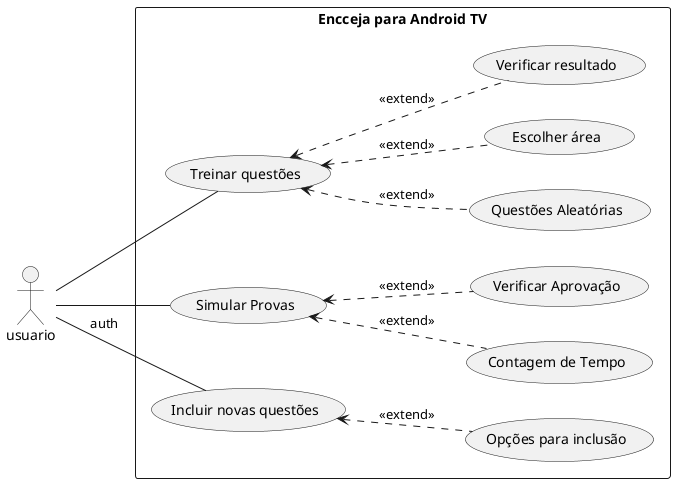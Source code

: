 @startuml diagrama de casos de uso
left to right direction


actor usuario

rectangle "Encceja para Android TV"{
    usuario -- (Treinar questões) : " "
    usuario -- (Simular Provas) : " " 
    usuario -- (Incluir novas questões) : " auth" 
    (Treinar questões) <.. (Questões Aleatórias): " <<extend>>"
    (Treinar questões) <.. (Escolher área): " <<extend>>"
    (Incluir novas questões) <.. (Opções para inclusão): " <<extend>>"
    (Simular Provas) <.. (Contagem de Tempo) :  " <<extend>>"
    (Treinar questões) <.. (Verificar resultado): " <<extend>>"
    (Simular Provas) <.. (Verificar Aprovação): " <<extend>>"
}

@enduml